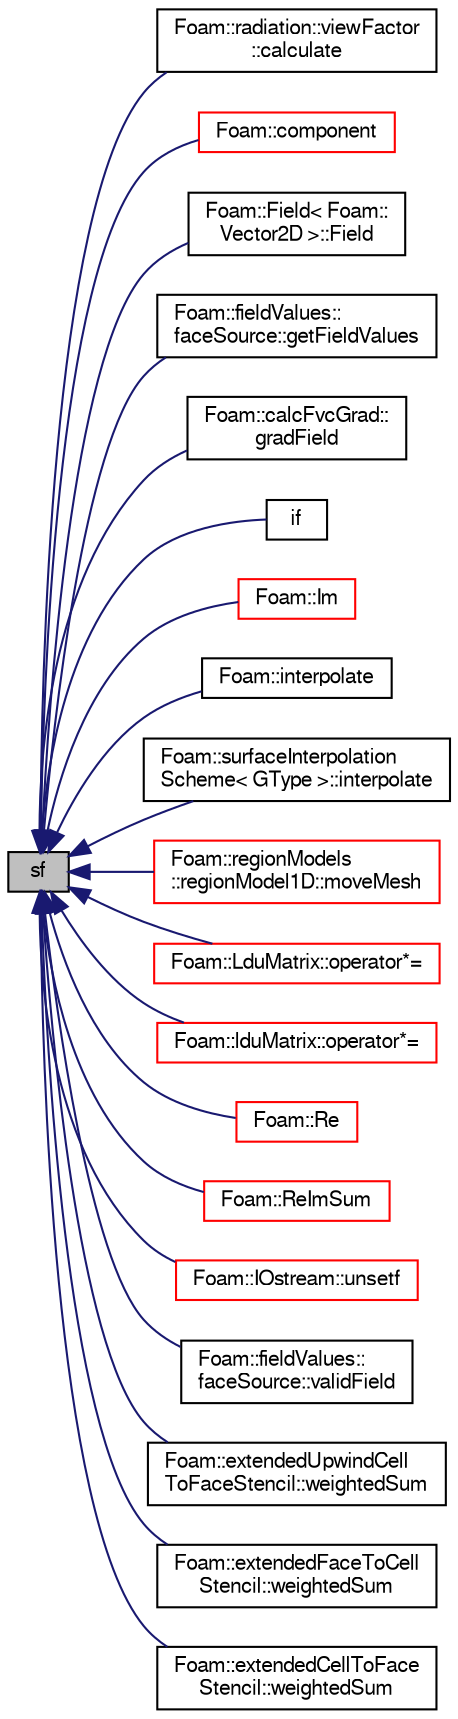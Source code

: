 digraph "sf"
{
  bgcolor="transparent";
  edge [fontname="FreeSans",fontsize="10",labelfontname="FreeSans",labelfontsize="10"];
  node [fontname="FreeSans",fontsize="10",shape=record];
  rankdir="LR";
  Node14 [label="sf",height=0.2,width=0.4,color="black", fillcolor="grey75", style="filled", fontcolor="black"];
  Node14 -> Node15 [dir="back",color="midnightblue",fontsize="10",style="solid",fontname="FreeSans"];
  Node15 [label="Foam::radiation::viewFactor\l::calculate",height=0.2,width=0.4,color="black",URL="$a30046.html#afe1d8348c24e6589bc7c0b3f689316a7",tooltip="Solve system of equation(s) "];
  Node14 -> Node16 [dir="back",color="midnightblue",fontsize="10",style="solid",fontname="FreeSans"];
  Node16 [label="Foam::component",height=0.2,width=0.4,color="red",URL="$a21124.html#a38788135ad21a6daaf3af2a761b33508"];
  Node14 -> Node71 [dir="back",color="midnightblue",fontsize="10",style="solid",fontname="FreeSans"];
  Node71 [label="Foam::Field\< Foam::\lVector2D \>::Field",height=0.2,width=0.4,color="black",URL="$a26466.html#aaacca2d83c54cd8e2132b461a24124d9",tooltip="Construct by transferring the Field contents. "];
  Node14 -> Node59 [dir="back",color="midnightblue",fontsize="10",style="solid",fontname="FreeSans"];
  Node59 [label="Foam::fieldValues::\lfaceSource::getFieldValues",height=0.2,width=0.4,color="black",URL="$a28726.html#a50e1650884410adc6a5ec1ee2dd5878a"];
  Node14 -> Node72 [dir="back",color="midnightblue",fontsize="10",style="solid",fontname="FreeSans"];
  Node72 [label="Foam::calcFvcGrad::\lgradField",height=0.2,width=0.4,color="black",URL="$a28838.html#a397d17bee4df766f50fdde65a9c78a32"];
  Node14 -> Node73 [dir="back",color="midnightblue",fontsize="10",style="solid",fontname="FreeSans"];
  Node73 [label="if",height=0.2,width=0.4,color="black",URL="$a19016.html#a520f4d4aa8470e27c0951523e115ca89"];
  Node14 -> Node74 [dir="back",color="midnightblue",fontsize="10",style="solid",fontname="FreeSans"];
  Node74 [label="Foam::Im",height=0.2,width=0.4,color="red",URL="$a21124.html#a2aa28e1d6a7dc902f1c5ab7138866d73"];
  Node14 -> Node79 [dir="back",color="midnightblue",fontsize="10",style="solid",fontname="FreeSans"];
  Node79 [label="Foam::interpolate",height=0.2,width=0.4,color="black",URL="$a21124.html#ab78a11ca7821ef611119242663cbe895",tooltip="Interpolate field vf according to direction dir. "];
  Node14 -> Node80 [dir="back",color="midnightblue",fontsize="10",style="solid",fontname="FreeSans"];
  Node80 [label="Foam::surfaceInterpolation\lScheme\< GType \>::interpolate",height=0.2,width=0.4,color="black",URL="$a23278.html#a6db428e2e2fcb4a53956f43180eda5f0",tooltip="Return the face-interpolate of the given cell field. "];
  Node14 -> Node81 [dir="back",color="midnightblue",fontsize="10",style="solid",fontname="FreeSans"];
  Node81 [label="Foam::regionModels\l::regionModel1D::moveMesh",height=0.2,width=0.4,color="red",URL="$a29002.html#a0a91c4b420000422e4467d50e2baf2e1",tooltip="Move mesh points according to change in cell volumes. "];
  Node14 -> Node86 [dir="back",color="midnightblue",fontsize="10",style="solid",fontname="FreeSans"];
  Node86 [label="Foam::LduMatrix::operator*=",height=0.2,width=0.4,color="red",URL="$a26790.html#a8b7e3e95bdfe12c335fe5d27d6d4fa9f"];
  Node14 -> Node93 [dir="back",color="midnightblue",fontsize="10",style="solid",fontname="FreeSans"];
  Node93 [label="Foam::lduMatrix::operator*=",height=0.2,width=0.4,color="red",URL="$a26882.html#a8b7e3e95bdfe12c335fe5d27d6d4fa9f"];
  Node14 -> Node119 [dir="back",color="midnightblue",fontsize="10",style="solid",fontname="FreeSans"];
  Node119 [label="Foam::Re",height=0.2,width=0.4,color="red",URL="$a21124.html#affa366970bcbe0f7ccf7c85557a3e12b"];
  Node14 -> Node184 [dir="back",color="midnightblue",fontsize="10",style="solid",fontname="FreeSans"];
  Node184 [label="Foam::ReImSum",height=0.2,width=0.4,color="red",URL="$a21124.html#afa9633955762201805581c2991d86a37"];
  Node14 -> Node186 [dir="back",color="midnightblue",fontsize="10",style="solid",fontname="FreeSans"];
  Node186 [label="Foam::IOstream::unsetf",height=0.2,width=0.4,color="red",URL="$a26226.html#af57e927a0657752abc0cd5eb73082ff1",tooltip="Unset flags of stream. "];
  Node14 -> Node188 [dir="back",color="midnightblue",fontsize="10",style="solid",fontname="FreeSans"];
  Node188 [label="Foam::fieldValues::\lfaceSource::validField",height=0.2,width=0.4,color="black",URL="$a28726.html#aa56aa4bac32b8c62125f307c1f514429",tooltip="Return true if the field name is valid. "];
  Node14 -> Node189 [dir="back",color="midnightblue",fontsize="10",style="solid",fontname="FreeSans"];
  Node189 [label="Foam::extendedUpwindCell\lToFaceStencil::weightedSum",height=0.2,width=0.4,color="black",URL="$a22678.html#aaf7d5b49d2abb3084cda009755aeea23"];
  Node14 -> Node190 [dir="back",color="midnightblue",fontsize="10",style="solid",fontname="FreeSans"];
  Node190 [label="Foam::extendedFaceToCell\lStencil::weightedSum",height=0.2,width=0.4,color="black",URL="$a22746.html#a5ed3b6f6eea7ed09194217ab4bfa013d"];
  Node14 -> Node191 [dir="back",color="midnightblue",fontsize="10",style="solid",fontname="FreeSans"];
  Node191 [label="Foam::extendedCellToFace\lStencil::weightedSum",height=0.2,width=0.4,color="black",URL="$a22670.html#a20d10d68216ddbdd08ba3272067f22f6"];
}
